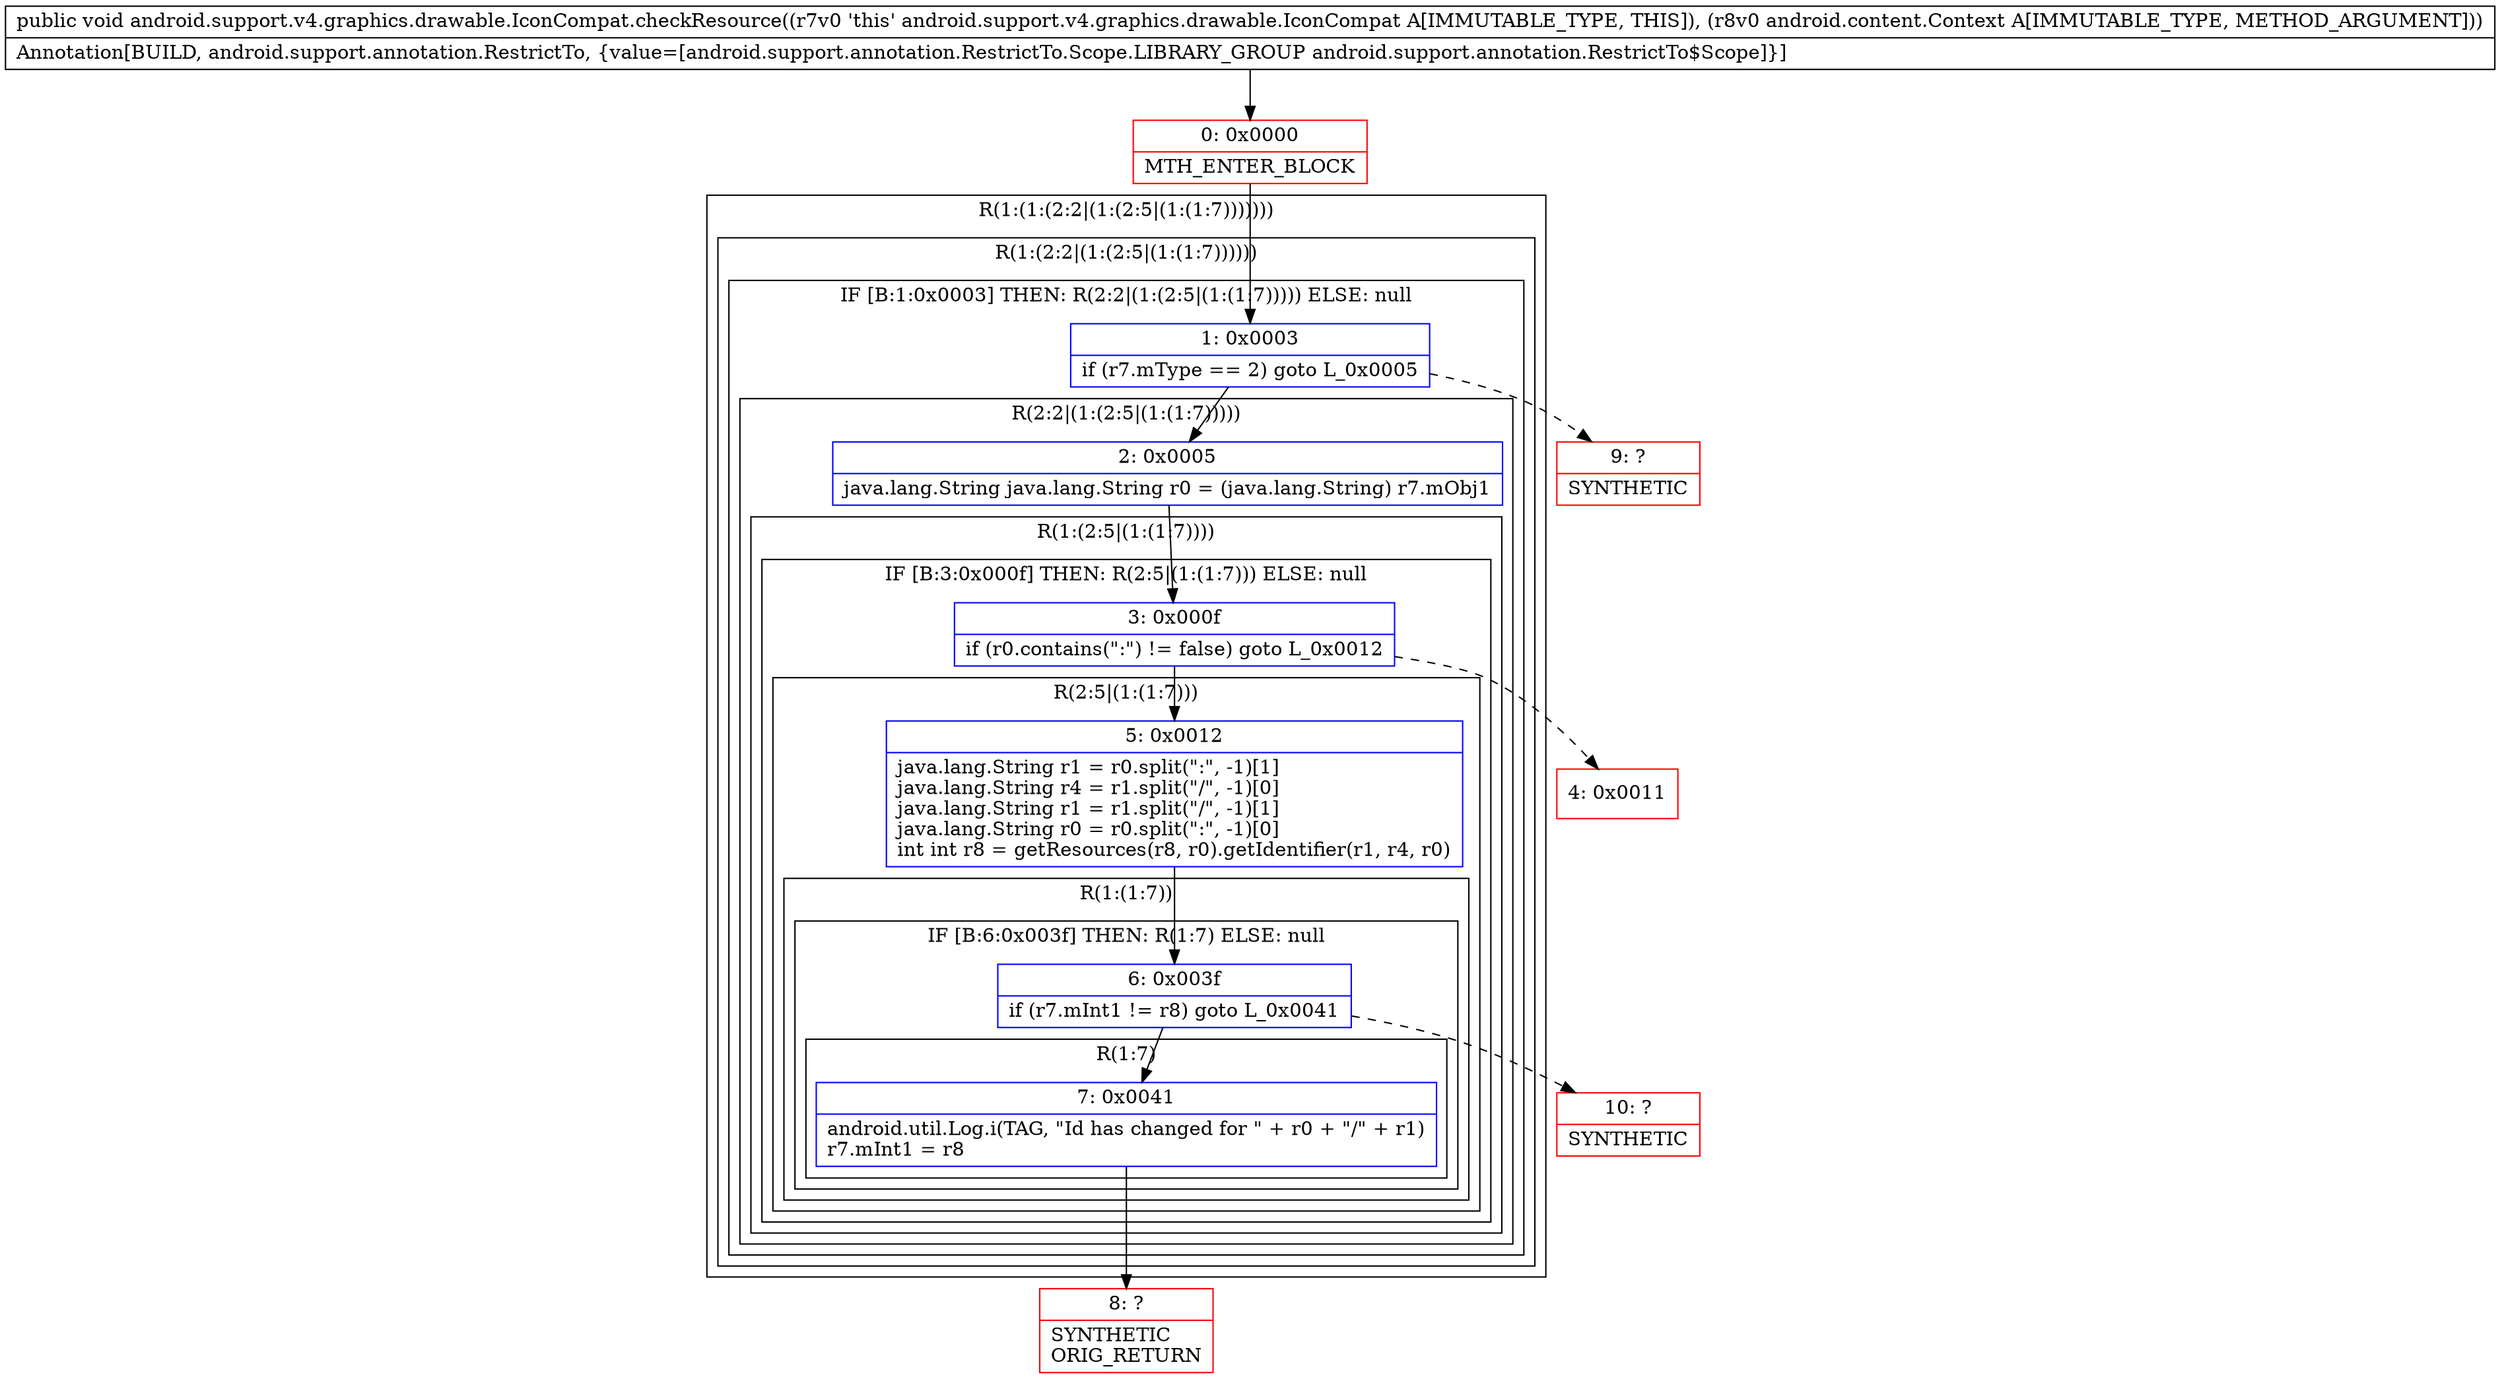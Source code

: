 digraph "CFG forandroid.support.v4.graphics.drawable.IconCompat.checkResource(Landroid\/content\/Context;)V" {
subgraph cluster_Region_915927041 {
label = "R(1:(1:(2:2|(1:(2:5|(1:(1:7)))))))";
node [shape=record,color=blue];
subgraph cluster_Region_1103280761 {
label = "R(1:(2:2|(1:(2:5|(1:(1:7))))))";
node [shape=record,color=blue];
subgraph cluster_IfRegion_775995060 {
label = "IF [B:1:0x0003] THEN: R(2:2|(1:(2:5|(1:(1:7))))) ELSE: null";
node [shape=record,color=blue];
Node_1 [shape=record,label="{1\:\ 0x0003|if (r7.mType == 2) goto L_0x0005\l}"];
subgraph cluster_Region_706248388 {
label = "R(2:2|(1:(2:5|(1:(1:7)))))";
node [shape=record,color=blue];
Node_2 [shape=record,label="{2\:\ 0x0005|java.lang.String java.lang.String r0 = (java.lang.String) r7.mObj1\l}"];
subgraph cluster_Region_1950511625 {
label = "R(1:(2:5|(1:(1:7))))";
node [shape=record,color=blue];
subgraph cluster_IfRegion_2052893420 {
label = "IF [B:3:0x000f] THEN: R(2:5|(1:(1:7))) ELSE: null";
node [shape=record,color=blue];
Node_3 [shape=record,label="{3\:\ 0x000f|if (r0.contains(\":\") != false) goto L_0x0012\l}"];
subgraph cluster_Region_959269641 {
label = "R(2:5|(1:(1:7)))";
node [shape=record,color=blue];
Node_5 [shape=record,label="{5\:\ 0x0012|java.lang.String r1 = r0.split(\":\", \-1)[1]\ljava.lang.String r4 = r1.split(\"\/\", \-1)[0]\ljava.lang.String r1 = r1.split(\"\/\", \-1)[1]\ljava.lang.String r0 = r0.split(\":\", \-1)[0]\lint int r8 = getResources(r8, r0).getIdentifier(r1, r4, r0)\l}"];
subgraph cluster_Region_2103214968 {
label = "R(1:(1:7))";
node [shape=record,color=blue];
subgraph cluster_IfRegion_186284502 {
label = "IF [B:6:0x003f] THEN: R(1:7) ELSE: null";
node [shape=record,color=blue];
Node_6 [shape=record,label="{6\:\ 0x003f|if (r7.mInt1 != r8) goto L_0x0041\l}"];
subgraph cluster_Region_1646122255 {
label = "R(1:7)";
node [shape=record,color=blue];
Node_7 [shape=record,label="{7\:\ 0x0041|android.util.Log.i(TAG, \"Id has changed for \" + r0 + \"\/\" + r1)\lr7.mInt1 = r8\l}"];
}
}
}
}
}
}
}
}
}
}
Node_0 [shape=record,color=red,label="{0\:\ 0x0000|MTH_ENTER_BLOCK\l}"];
Node_4 [shape=record,color=red,label="{4\:\ 0x0011}"];
Node_8 [shape=record,color=red,label="{8\:\ ?|SYNTHETIC\lORIG_RETURN\l}"];
Node_9 [shape=record,color=red,label="{9\:\ ?|SYNTHETIC\l}"];
Node_10 [shape=record,color=red,label="{10\:\ ?|SYNTHETIC\l}"];
MethodNode[shape=record,label="{public void android.support.v4.graphics.drawable.IconCompat.checkResource((r7v0 'this' android.support.v4.graphics.drawable.IconCompat A[IMMUTABLE_TYPE, THIS]), (r8v0 android.content.Context A[IMMUTABLE_TYPE, METHOD_ARGUMENT]))  | Annotation[BUILD, android.support.annotation.RestrictTo, \{value=[android.support.annotation.RestrictTo.Scope.LIBRARY_GROUP android.support.annotation.RestrictTo$Scope]\}]\l}"];
MethodNode -> Node_0;
Node_1 -> Node_2;
Node_1 -> Node_9[style=dashed];
Node_2 -> Node_3;
Node_3 -> Node_4[style=dashed];
Node_3 -> Node_5;
Node_5 -> Node_6;
Node_6 -> Node_7;
Node_6 -> Node_10[style=dashed];
Node_7 -> Node_8;
Node_0 -> Node_1;
}

